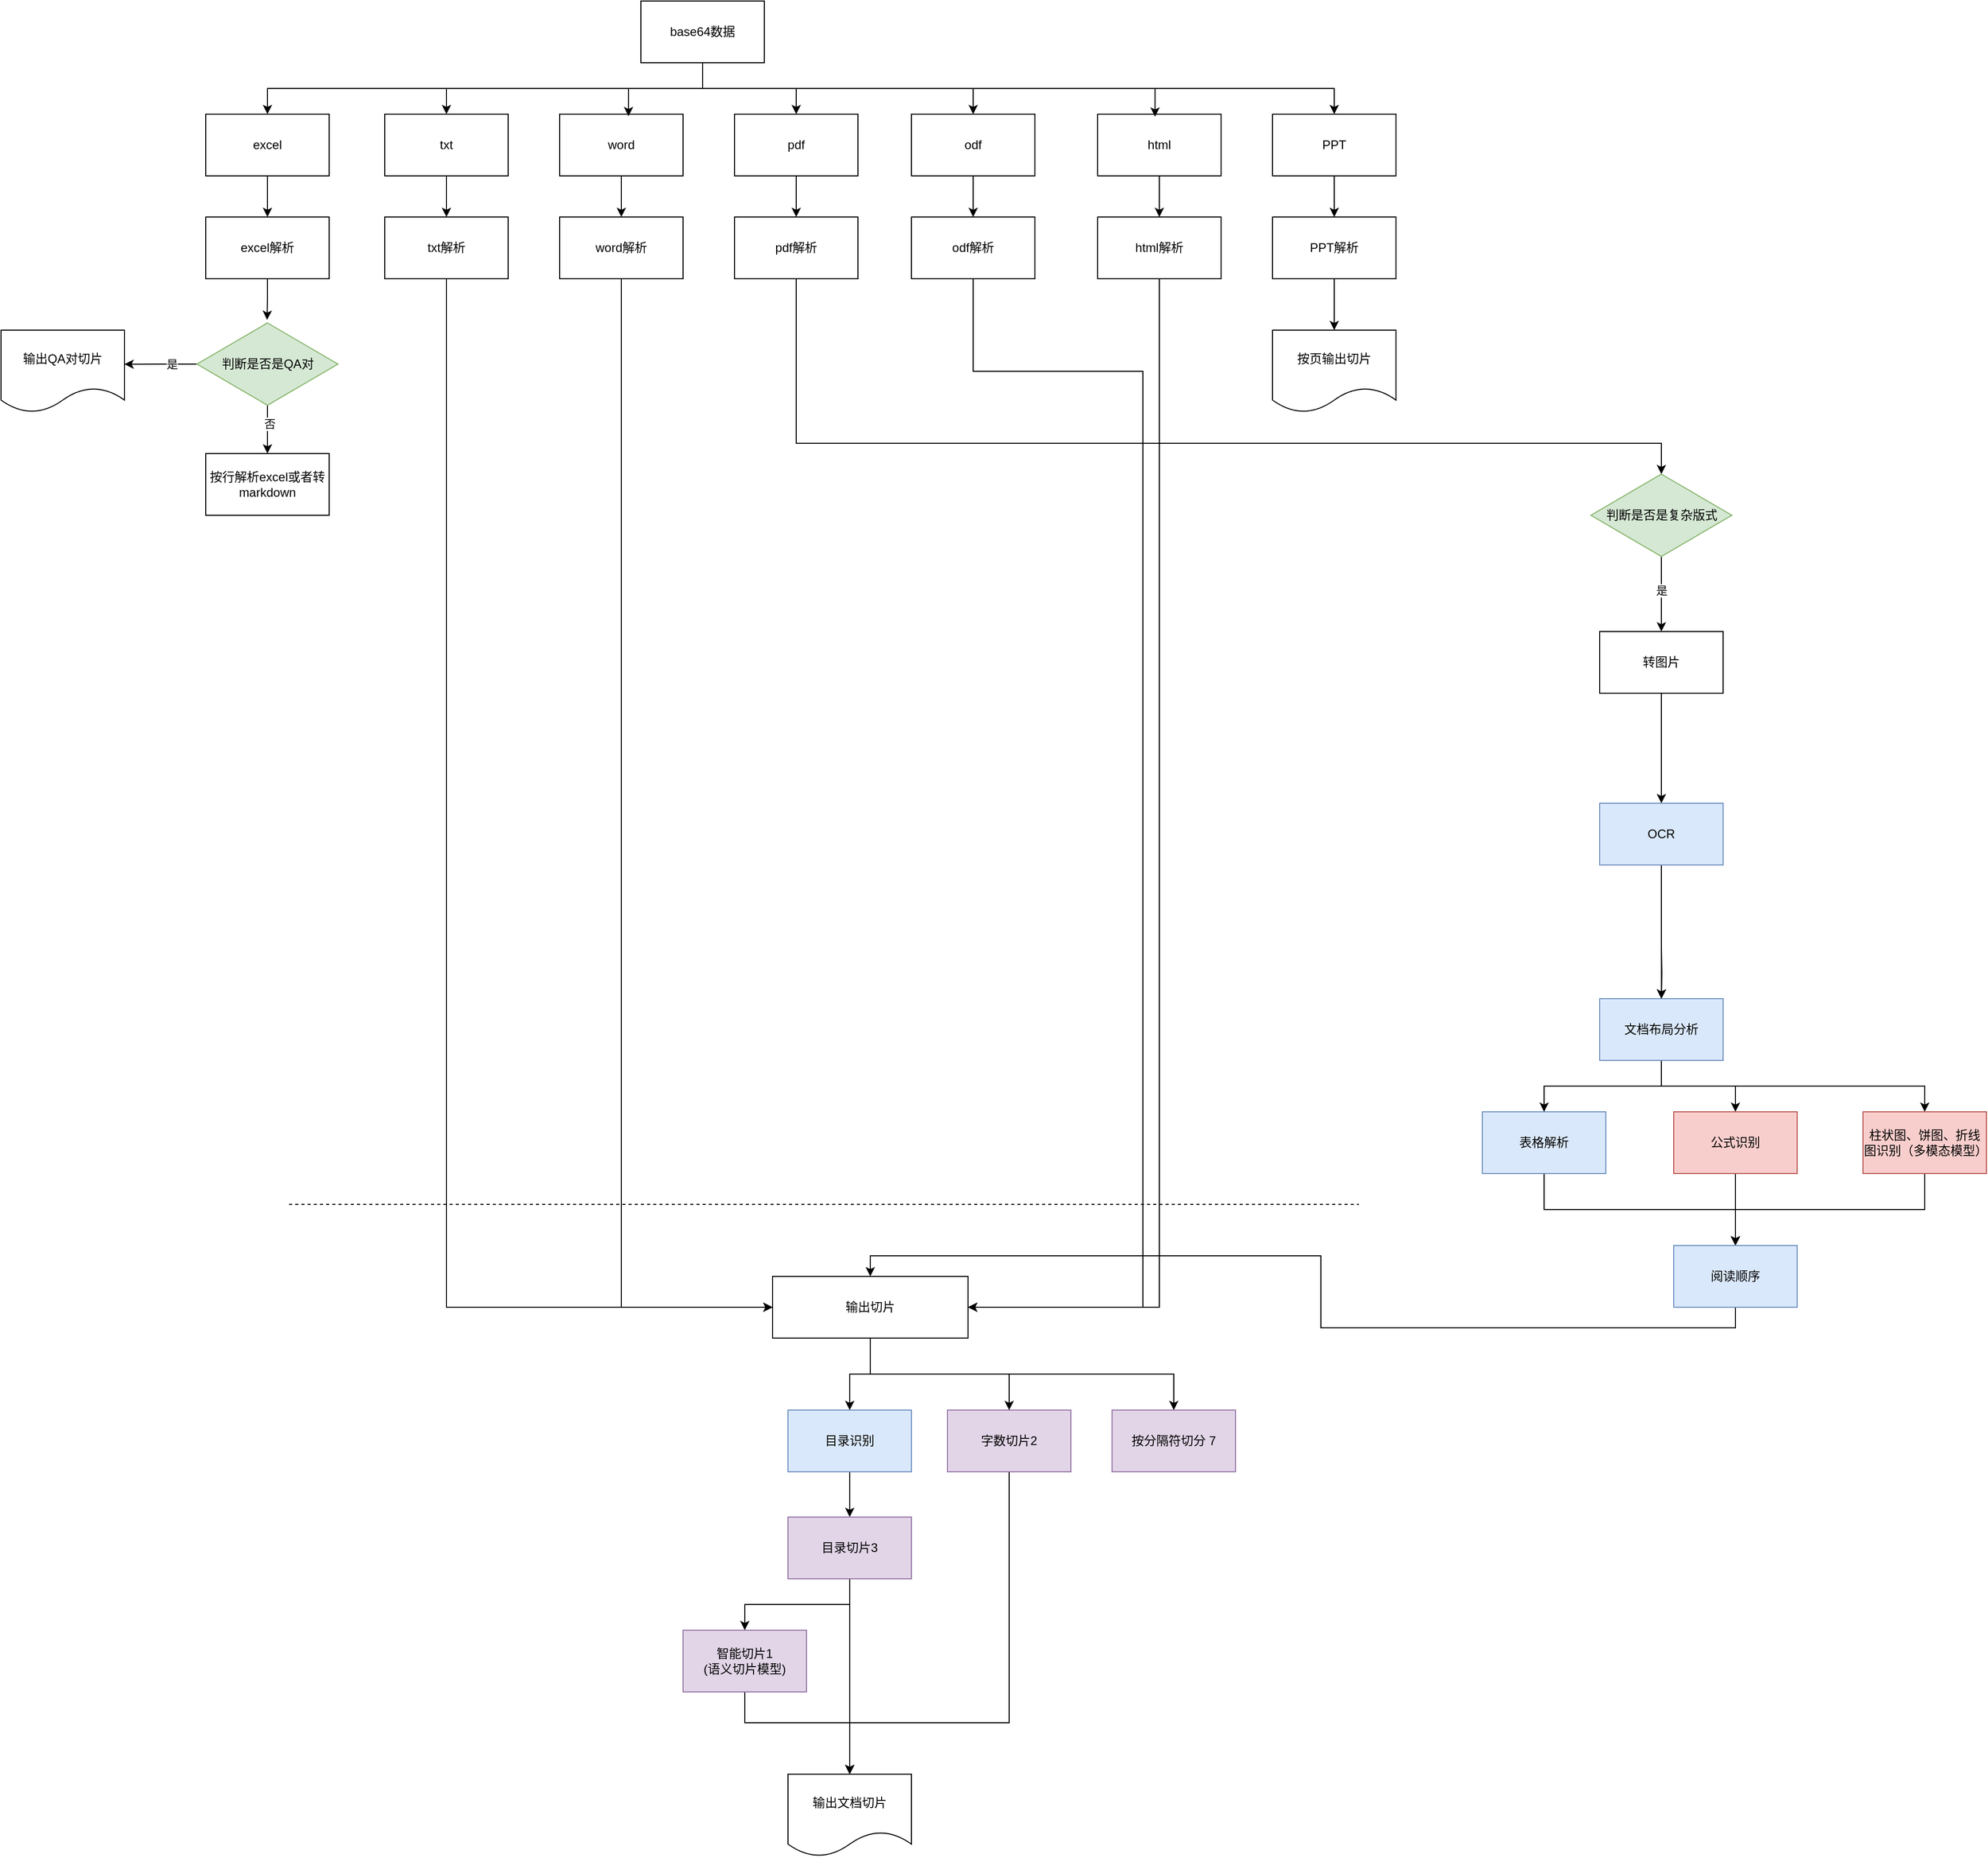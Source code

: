<mxfile version="24.7.15">
  <diagram name="Page-1" id="-htA71h1Tr96a3cRQhLy">
    <mxGraphModel dx="2533" dy="1399" grid="1" gridSize="10" guides="1" tooltips="1" connect="1" arrows="1" fold="1" page="1" pageScale="1" pageWidth="1600" pageHeight="2200" math="0" shadow="0">
      <root>
        <mxCell id="0" />
        <mxCell id="1" parent="0" />
        <mxCell id="Ge70wmvIFARKNY7NQ5G--8" style="edgeStyle=orthogonalEdgeStyle;rounded=0;orthogonalLoop=1;jettySize=auto;html=1;exitX=0.5;exitY=1;exitDx=0;exitDy=0;entryX=0.5;entryY=0;entryDx=0;entryDy=0;" parent="1" source="Ge70wmvIFARKNY7NQ5G--2" target="Ge70wmvIFARKNY7NQ5G--6" edge="1">
          <mxGeometry relative="1" as="geometry" />
        </mxCell>
        <mxCell id="Ge70wmvIFARKNY7NQ5G--10" style="edgeStyle=orthogonalEdgeStyle;rounded=0;orthogonalLoop=1;jettySize=auto;html=1;exitX=0.5;exitY=1;exitDx=0;exitDy=0;entryX=0.5;entryY=0;entryDx=0;entryDy=0;" parent="1" source="Ge70wmvIFARKNY7NQ5G--2" target="Ge70wmvIFARKNY7NQ5G--4" edge="1">
          <mxGeometry relative="1" as="geometry" />
        </mxCell>
        <mxCell id="Ge70wmvIFARKNY7NQ5G--16" style="edgeStyle=orthogonalEdgeStyle;rounded=0;orthogonalLoop=1;jettySize=auto;html=1;exitX=0.5;exitY=1;exitDx=0;exitDy=0;entryX=0.5;entryY=0;entryDx=0;entryDy=0;" parent="1" source="Ge70wmvIFARKNY7NQ5G--2" target="Ge70wmvIFARKNY7NQ5G--15" edge="1">
          <mxGeometry relative="1" as="geometry" />
        </mxCell>
        <mxCell id="Ge70wmvIFARKNY7NQ5G--50" style="edgeStyle=orthogonalEdgeStyle;rounded=0;orthogonalLoop=1;jettySize=auto;html=1;exitX=0.5;exitY=1;exitDx=0;exitDy=0;" parent="1" source="Ge70wmvIFARKNY7NQ5G--2" target="Ge70wmvIFARKNY7NQ5G--49" edge="1">
          <mxGeometry relative="1" as="geometry" />
        </mxCell>
        <mxCell id="sv4jQ8neMDPuU1nfps9p-3" style="edgeStyle=orthogonalEdgeStyle;rounded=0;orthogonalLoop=1;jettySize=auto;html=1;exitX=0.5;exitY=1;exitDx=0;exitDy=0;entryX=0.5;entryY=0;entryDx=0;entryDy=0;" parent="1" source="Ge70wmvIFARKNY7NQ5G--2" target="sv4jQ8neMDPuU1nfps9p-2" edge="1">
          <mxGeometry relative="1" as="geometry" />
        </mxCell>
        <mxCell id="Ge70wmvIFARKNY7NQ5G--2" value="base64数据" style="rounded=0;whiteSpace=wrap;html=1;" parent="1" vertex="1">
          <mxGeometry x="782" y="150" width="120" height="60" as="geometry" />
        </mxCell>
        <mxCell id="Ge70wmvIFARKNY7NQ5G--77" style="edgeStyle=orthogonalEdgeStyle;rounded=0;orthogonalLoop=1;jettySize=auto;html=1;exitX=0.5;exitY=1;exitDx=0;exitDy=0;entryX=0.5;entryY=0;entryDx=0;entryDy=0;" parent="1" source="Ge70wmvIFARKNY7NQ5G--4" target="Ge70wmvIFARKNY7NQ5G--76" edge="1">
          <mxGeometry relative="1" as="geometry" />
        </mxCell>
        <mxCell id="Ge70wmvIFARKNY7NQ5G--4" value="txt" style="rounded=0;whiteSpace=wrap;html=1;" parent="1" vertex="1">
          <mxGeometry x="533" y="260" width="120" height="60" as="geometry" />
        </mxCell>
        <mxCell id="Ge70wmvIFARKNY7NQ5G--75" style="edgeStyle=orthogonalEdgeStyle;rounded=0;orthogonalLoop=1;jettySize=auto;html=1;exitX=0.5;exitY=1;exitDx=0;exitDy=0;entryX=0.5;entryY=0;entryDx=0;entryDy=0;" parent="1" source="Ge70wmvIFARKNY7NQ5G--5" target="Ge70wmvIFARKNY7NQ5G--74" edge="1">
          <mxGeometry relative="1" as="geometry" />
        </mxCell>
        <mxCell id="Ge70wmvIFARKNY7NQ5G--5" value="word" style="rounded=0;whiteSpace=wrap;html=1;" parent="1" vertex="1">
          <mxGeometry x="703" y="260" width="120" height="60" as="geometry" />
        </mxCell>
        <mxCell id="ap57k_aDqnlWDVh_8-9U-10" style="edgeStyle=orthogonalEdgeStyle;rounded=0;orthogonalLoop=1;jettySize=auto;html=1;exitX=0.5;exitY=1;exitDx=0;exitDy=0;entryX=0.5;entryY=0;entryDx=0;entryDy=0;" parent="1" source="Ge70wmvIFARKNY7NQ5G--6" target="ap57k_aDqnlWDVh_8-9U-9" edge="1">
          <mxGeometry relative="1" as="geometry" />
        </mxCell>
        <mxCell id="Ge70wmvIFARKNY7NQ5G--6" value="pdf" style="rounded=0;whiteSpace=wrap;html=1;" parent="1" vertex="1">
          <mxGeometry x="873" y="260" width="120" height="60" as="geometry" />
        </mxCell>
        <mxCell id="Ge70wmvIFARKNY7NQ5G--72" style="edgeStyle=orthogonalEdgeStyle;rounded=0;orthogonalLoop=1;jettySize=auto;html=1;exitX=0.5;exitY=1;exitDx=0;exitDy=0;" parent="1" source="Ge70wmvIFARKNY7NQ5G--7" target="Ge70wmvIFARKNY7NQ5G--59" edge="1">
          <mxGeometry relative="1" as="geometry" />
        </mxCell>
        <mxCell id="Ge70wmvIFARKNY7NQ5G--7" value="html" style="rounded=0;whiteSpace=wrap;html=1;" parent="1" vertex="1">
          <mxGeometry x="1226" y="260" width="120" height="60" as="geometry" />
        </mxCell>
        <mxCell id="Ge70wmvIFARKNY7NQ5G--9" style="edgeStyle=orthogonalEdgeStyle;rounded=0;orthogonalLoop=1;jettySize=auto;html=1;exitX=0.5;exitY=1;exitDx=0;exitDy=0;entryX=0.558;entryY=0.033;entryDx=0;entryDy=0;entryPerimeter=0;" parent="1" source="Ge70wmvIFARKNY7NQ5G--2" target="Ge70wmvIFARKNY7NQ5G--5" edge="1">
          <mxGeometry relative="1" as="geometry" />
        </mxCell>
        <mxCell id="Ge70wmvIFARKNY7NQ5G--14" style="edgeStyle=orthogonalEdgeStyle;rounded=0;orthogonalLoop=1;jettySize=auto;html=1;exitX=0.5;exitY=1;exitDx=0;exitDy=0;entryX=0.465;entryY=0.041;entryDx=0;entryDy=0;entryPerimeter=0;" parent="1" source="Ge70wmvIFARKNY7NQ5G--2" target="Ge70wmvIFARKNY7NQ5G--7" edge="1">
          <mxGeometry relative="1" as="geometry" />
        </mxCell>
        <mxCell id="Ge70wmvIFARKNY7NQ5G--73" style="edgeStyle=orthogonalEdgeStyle;rounded=0;orthogonalLoop=1;jettySize=auto;html=1;exitX=0.5;exitY=1;exitDx=0;exitDy=0;entryX=0.5;entryY=0;entryDx=0;entryDy=0;" parent="1" source="Ge70wmvIFARKNY7NQ5G--15" target="Ge70wmvIFARKNY7NQ5G--60" edge="1">
          <mxGeometry relative="1" as="geometry" />
        </mxCell>
        <mxCell id="Ge70wmvIFARKNY7NQ5G--15" value="PPT" style="rounded=0;whiteSpace=wrap;html=1;" parent="1" vertex="1">
          <mxGeometry x="1396" y="260" width="120" height="60" as="geometry" />
        </mxCell>
        <mxCell id="Ge70wmvIFARKNY7NQ5G--81" style="edgeStyle=orthogonalEdgeStyle;rounded=0;orthogonalLoop=1;jettySize=auto;html=1;exitX=0.5;exitY=1;exitDx=0;exitDy=0;entryX=0.5;entryY=0;entryDx=0;entryDy=0;" parent="1" source="Ge70wmvIFARKNY7NQ5G--22" target="Ge70wmvIFARKNY7NQ5G--78" edge="1">
          <mxGeometry relative="1" as="geometry" />
        </mxCell>
        <mxCell id="Ge70wmvIFARKNY7NQ5G--22" value="表格解析" style="rounded=0;whiteSpace=wrap;html=1;fillColor=#dae8fc;strokeColor=#6c8ebf;" parent="1" vertex="1">
          <mxGeometry x="1600" y="1230" width="120" height="60" as="geometry" />
        </mxCell>
        <mxCell id="MSTHDVz44_8mBMMplQob-1" style="edgeStyle=orthogonalEdgeStyle;rounded=0;orthogonalLoop=1;jettySize=auto;html=1;exitX=0.5;exitY=1;exitDx=0;exitDy=0;entryX=0.5;entryY=0;entryDx=0;entryDy=0;" edge="1" parent="1" source="Ge70wmvIFARKNY7NQ5G--24" target="Ge70wmvIFARKNY7NQ5G--39">
          <mxGeometry relative="1" as="geometry" />
        </mxCell>
        <mxCell id="Ge70wmvIFARKNY7NQ5G--24" value="转图片" style="rounded=0;whiteSpace=wrap;html=1;" parent="1" vertex="1">
          <mxGeometry x="1714" y="763" width="120" height="60" as="geometry" />
        </mxCell>
        <mxCell id="Ge70wmvIFARKNY7NQ5G--47" style="edgeStyle=orthogonalEdgeStyle;rounded=0;orthogonalLoop=1;jettySize=auto;html=1;exitX=0.5;exitY=1;exitDx=0;exitDy=0;entryX=0.5;entryY=0;entryDx=0;entryDy=0;" parent="1" source="Ge70wmvIFARKNY7NQ5G--39" target="Ge70wmvIFARKNY7NQ5G--45" edge="1">
          <mxGeometry relative="1" as="geometry" />
        </mxCell>
        <mxCell id="Ge70wmvIFARKNY7NQ5G--39" value="OCR" style="rounded=0;whiteSpace=wrap;html=1;fillColor=#dae8fc;strokeColor=#6c8ebf;" parent="1" vertex="1">
          <mxGeometry x="1714" y="930" width="120" height="60" as="geometry" />
        </mxCell>
        <mxCell id="Ge70wmvIFARKNY7NQ5G--46" style="edgeStyle=orthogonalEdgeStyle;rounded=0;orthogonalLoop=1;jettySize=auto;html=1;exitX=0.5;exitY=1;exitDx=0;exitDy=0;" parent="1" target="Ge70wmvIFARKNY7NQ5G--45" edge="1">
          <mxGeometry relative="1" as="geometry">
            <mxPoint x="1774" y="1070" as="sourcePoint" />
          </mxGeometry>
        </mxCell>
        <mxCell id="Ge70wmvIFARKNY7NQ5G--48" style="edgeStyle=orthogonalEdgeStyle;rounded=0;orthogonalLoop=1;jettySize=auto;html=1;exitX=0.5;exitY=1;exitDx=0;exitDy=0;entryX=0.5;entryY=0;entryDx=0;entryDy=0;" parent="1" source="Ge70wmvIFARKNY7NQ5G--45" target="Ge70wmvIFARKNY7NQ5G--22" edge="1">
          <mxGeometry relative="1" as="geometry" />
        </mxCell>
        <mxCell id="Ge70wmvIFARKNY7NQ5G--52" style="edgeStyle=orthogonalEdgeStyle;rounded=0;orthogonalLoop=1;jettySize=auto;html=1;exitX=0.5;exitY=1;exitDx=0;exitDy=0;entryX=0.5;entryY=0;entryDx=0;entryDy=0;" parent="1" source="Ge70wmvIFARKNY7NQ5G--45" target="Ge70wmvIFARKNY7NQ5G--51" edge="1">
          <mxGeometry relative="1" as="geometry" />
        </mxCell>
        <mxCell id="Ge70wmvIFARKNY7NQ5G--54" style="edgeStyle=orthogonalEdgeStyle;rounded=0;orthogonalLoop=1;jettySize=auto;html=1;exitX=0.5;exitY=1;exitDx=0;exitDy=0;entryX=0.5;entryY=0;entryDx=0;entryDy=0;" parent="1" source="Ge70wmvIFARKNY7NQ5G--45" target="Ge70wmvIFARKNY7NQ5G--53" edge="1">
          <mxGeometry relative="1" as="geometry" />
        </mxCell>
        <mxCell id="Ge70wmvIFARKNY7NQ5G--45" value="文档布局分析" style="rounded=0;whiteSpace=wrap;html=1;fillColor=#dae8fc;strokeColor=#6c8ebf;" parent="1" vertex="1">
          <mxGeometry x="1714" y="1120" width="120" height="60" as="geometry" />
        </mxCell>
        <mxCell id="Ge70wmvIFARKNY7NQ5G--65" style="edgeStyle=orthogonalEdgeStyle;rounded=0;orthogonalLoop=1;jettySize=auto;html=1;exitX=0.5;exitY=1;exitDx=0;exitDy=0;entryX=0.5;entryY=0;entryDx=0;entryDy=0;" parent="1" source="Ge70wmvIFARKNY7NQ5G--49" target="Ge70wmvIFARKNY7NQ5G--63" edge="1">
          <mxGeometry relative="1" as="geometry" />
        </mxCell>
        <mxCell id="Ge70wmvIFARKNY7NQ5G--49" value="excel" style="rounded=0;whiteSpace=wrap;html=1;" parent="1" vertex="1">
          <mxGeometry x="359" y="260" width="120" height="60" as="geometry" />
        </mxCell>
        <mxCell id="Ge70wmvIFARKNY7NQ5G--80" style="edgeStyle=orthogonalEdgeStyle;rounded=0;orthogonalLoop=1;jettySize=auto;html=1;exitX=0.5;exitY=1;exitDx=0;exitDy=0;entryX=0.5;entryY=0;entryDx=0;entryDy=0;" parent="1" source="Ge70wmvIFARKNY7NQ5G--51" target="Ge70wmvIFARKNY7NQ5G--78" edge="1">
          <mxGeometry relative="1" as="geometry" />
        </mxCell>
        <mxCell id="Ge70wmvIFARKNY7NQ5G--51" value="公式识别" style="rounded=0;whiteSpace=wrap;html=1;fillColor=#f8cecc;strokeColor=#b85450;" parent="1" vertex="1">
          <mxGeometry x="1786" y="1230" width="120" height="60" as="geometry" />
        </mxCell>
        <mxCell id="Ge70wmvIFARKNY7NQ5G--82" style="edgeStyle=orthogonalEdgeStyle;rounded=0;orthogonalLoop=1;jettySize=auto;html=1;exitX=0.5;exitY=1;exitDx=0;exitDy=0;entryX=0.5;entryY=0;entryDx=0;entryDy=0;" parent="1" source="Ge70wmvIFARKNY7NQ5G--53" target="Ge70wmvIFARKNY7NQ5G--78" edge="1">
          <mxGeometry relative="1" as="geometry" />
        </mxCell>
        <mxCell id="Ge70wmvIFARKNY7NQ5G--53" value="柱状图、饼图、折线图识别（多模态模型）" style="rounded=0;whiteSpace=wrap;html=1;fillColor=#f8cecc;strokeColor=#b85450;" parent="1" vertex="1">
          <mxGeometry x="1970" y="1230" width="120" height="60" as="geometry" />
        </mxCell>
        <mxCell id="Ge70wmvIFARKNY7NQ5G--62" style="edgeStyle=orthogonalEdgeStyle;rounded=0;orthogonalLoop=1;jettySize=auto;html=1;exitX=0;exitY=0.5;exitDx=0;exitDy=0;" parent="1" source="Ge70wmvIFARKNY7NQ5G--57" edge="1">
          <mxGeometry relative="1" as="geometry">
            <mxPoint x="280" y="503.105" as="targetPoint" />
          </mxGeometry>
        </mxCell>
        <mxCell id="Ge70wmvIFARKNY7NQ5G--66" value="是" style="edgeLabel;html=1;align=center;verticalAlign=middle;resizable=0;points=[];" parent="Ge70wmvIFARKNY7NQ5G--62" vertex="1" connectable="0">
          <mxGeometry x="-0.31" relative="1" as="geometry">
            <mxPoint as="offset" />
          </mxGeometry>
        </mxCell>
        <mxCell id="ap57k_aDqnlWDVh_8-9U-3" style="edgeStyle=orthogonalEdgeStyle;rounded=0;orthogonalLoop=1;jettySize=auto;html=1;exitX=0.5;exitY=1;exitDx=0;exitDy=0;entryX=0.5;entryY=0;entryDx=0;entryDy=0;" parent="1" source="Ge70wmvIFARKNY7NQ5G--57" target="ap57k_aDqnlWDVh_8-9U-2" edge="1">
          <mxGeometry relative="1" as="geometry" />
        </mxCell>
        <mxCell id="ap57k_aDqnlWDVh_8-9U-4" value="否" style="edgeLabel;html=1;align=center;verticalAlign=middle;resizable=0;points=[];" parent="ap57k_aDqnlWDVh_8-9U-3" vertex="1" connectable="0">
          <mxGeometry x="-0.251" y="2" relative="1" as="geometry">
            <mxPoint as="offset" />
          </mxGeometry>
        </mxCell>
        <mxCell id="Ge70wmvIFARKNY7NQ5G--57" value="判断是否是QA对" style="rhombus;whiteSpace=wrap;html=1;fillColor=#d5e8d4;strokeColor=#82b366;" parent="1" vertex="1">
          <mxGeometry x="350.5" y="463" width="137" height="80" as="geometry" />
        </mxCell>
        <mxCell id="vYcKDnQuyrOqiumXNDQ5-4" style="edgeStyle=orthogonalEdgeStyle;rounded=0;orthogonalLoop=1;jettySize=auto;html=1;exitX=0.5;exitY=1;exitDx=0;exitDy=0;entryX=1;entryY=0.5;entryDx=0;entryDy=0;" parent="1" source="Ge70wmvIFARKNY7NQ5G--59" target="vYcKDnQuyrOqiumXNDQ5-1" edge="1">
          <mxGeometry relative="1" as="geometry">
            <Array as="points">
              <mxPoint x="1286" y="1420" />
            </Array>
          </mxGeometry>
        </mxCell>
        <mxCell id="Ge70wmvIFARKNY7NQ5G--59" value="html解析" style="rounded=0;whiteSpace=wrap;html=1;" parent="1" vertex="1">
          <mxGeometry x="1226" y="360" width="120" height="60" as="geometry" />
        </mxCell>
        <mxCell id="vYcKDnQuyrOqiumXNDQ5-18" style="edgeStyle=orthogonalEdgeStyle;rounded=0;orthogonalLoop=1;jettySize=auto;html=1;exitX=0.5;exitY=1;exitDx=0;exitDy=0;entryX=0.5;entryY=0;entryDx=0;entryDy=0;" parent="1" source="Ge70wmvIFARKNY7NQ5G--60" target="vYcKDnQuyrOqiumXNDQ5-17" edge="1">
          <mxGeometry relative="1" as="geometry" />
        </mxCell>
        <mxCell id="Ge70wmvIFARKNY7NQ5G--60" value="PPT解析" style="rounded=0;whiteSpace=wrap;html=1;" parent="1" vertex="1">
          <mxGeometry x="1396" y="360" width="120" height="60" as="geometry" />
        </mxCell>
        <mxCell id="Ge70wmvIFARKNY7NQ5G--64" style="edgeStyle=orthogonalEdgeStyle;rounded=0;orthogonalLoop=1;jettySize=auto;html=1;exitX=0.5;exitY=1;exitDx=0;exitDy=0;" parent="1" source="Ge70wmvIFARKNY7NQ5G--63" edge="1">
          <mxGeometry relative="1" as="geometry">
            <mxPoint x="418.632" y="460" as="targetPoint" />
          </mxGeometry>
        </mxCell>
        <mxCell id="Ge70wmvIFARKNY7NQ5G--63" value="excel解析" style="rounded=0;whiteSpace=wrap;html=1;" parent="1" vertex="1">
          <mxGeometry x="359" y="360" width="120" height="60" as="geometry" />
        </mxCell>
        <mxCell id="Ge70wmvIFARKNY7NQ5G--67" value="输出QA对切片" style="shape=document;whiteSpace=wrap;html=1;boundedLbl=1;" parent="1" vertex="1">
          <mxGeometry x="160" y="470" width="120" height="80" as="geometry" />
        </mxCell>
        <mxCell id="vYcKDnQuyrOqiumXNDQ5-19" style="edgeStyle=orthogonalEdgeStyle;rounded=0;orthogonalLoop=1;jettySize=auto;html=1;exitX=0.5;exitY=1;exitDx=0;exitDy=0;entryX=0;entryY=0.5;entryDx=0;entryDy=0;" parent="1" source="Ge70wmvIFARKNY7NQ5G--74" target="vYcKDnQuyrOqiumXNDQ5-1" edge="1">
          <mxGeometry relative="1" as="geometry">
            <Array as="points">
              <mxPoint x="763" y="1420" />
            </Array>
          </mxGeometry>
        </mxCell>
        <mxCell id="Ge70wmvIFARKNY7NQ5G--74" value="word解析" style="rounded=0;whiteSpace=wrap;html=1;" parent="1" vertex="1">
          <mxGeometry x="703" y="360" width="120" height="60" as="geometry" />
        </mxCell>
        <mxCell id="vYcKDnQuyrOqiumXNDQ5-3" style="edgeStyle=orthogonalEdgeStyle;rounded=0;orthogonalLoop=1;jettySize=auto;html=1;exitX=0.5;exitY=1;exitDx=0;exitDy=0;entryX=0;entryY=0.5;entryDx=0;entryDy=0;" parent="1" source="Ge70wmvIFARKNY7NQ5G--76" target="vYcKDnQuyrOqiumXNDQ5-1" edge="1">
          <mxGeometry relative="1" as="geometry" />
        </mxCell>
        <mxCell id="Ge70wmvIFARKNY7NQ5G--76" value="txt解析" style="rounded=0;whiteSpace=wrap;html=1;" parent="1" vertex="1">
          <mxGeometry x="533" y="360" width="120" height="60" as="geometry" />
        </mxCell>
        <mxCell id="vYcKDnQuyrOqiumXNDQ5-15" style="edgeStyle=orthogonalEdgeStyle;rounded=0;orthogonalLoop=1;jettySize=auto;html=1;exitX=0.5;exitY=1;exitDx=0;exitDy=0;entryX=0.5;entryY=0;entryDx=0;entryDy=0;" parent="1" source="Ge70wmvIFARKNY7NQ5G--78" target="vYcKDnQuyrOqiumXNDQ5-1" edge="1">
          <mxGeometry relative="1" as="geometry" />
        </mxCell>
        <mxCell id="Ge70wmvIFARKNY7NQ5G--78" value="阅读顺序" style="rounded=0;whiteSpace=wrap;html=1;fillColor=#dae8fc;strokeColor=#6c8ebf;" parent="1" vertex="1">
          <mxGeometry x="1786" y="1360" width="120" height="60" as="geometry" />
        </mxCell>
        <mxCell id="Ed-SQ-rJw5sSF_kBK3eb-5" style="edgeStyle=orthogonalEdgeStyle;rounded=0;orthogonalLoop=1;jettySize=auto;html=1;exitX=0.5;exitY=1;exitDx=0;exitDy=0;entryX=0.5;entryY=0;entryDx=0;entryDy=0;" parent="1" source="bkaWk2kcNXf5rJIzgJEL-1" target="Ed-SQ-rJw5sSF_kBK3eb-3" edge="1">
          <mxGeometry relative="1" as="geometry" />
        </mxCell>
        <mxCell id="bkaWk2kcNXf5rJIzgJEL-1" value="目录识别" style="rounded=0;whiteSpace=wrap;html=1;fillColor=#dae8fc;strokeColor=#6c8ebf;" parent="1" vertex="1">
          <mxGeometry x="925" y="1520" width="120" height="60" as="geometry" />
        </mxCell>
        <mxCell id="vYcKDnQuyrOqiumXNDQ5-13" style="edgeStyle=orthogonalEdgeStyle;rounded=0;orthogonalLoop=1;jettySize=auto;html=1;exitX=0.5;exitY=1;exitDx=0;exitDy=0;entryX=0.5;entryY=0;entryDx=0;entryDy=0;" parent="1" source="Ed-SQ-rJw5sSF_kBK3eb-1" target="oZNvyWcUuNIZvkObHdWT-1" edge="1">
          <mxGeometry relative="1" as="geometry">
            <Array as="points">
              <mxPoint x="883" y="1824" />
              <mxPoint x="985" y="1824" />
            </Array>
          </mxGeometry>
        </mxCell>
        <mxCell id="Ed-SQ-rJw5sSF_kBK3eb-1" value="智能切片1&lt;div&gt;(语义切片模型)&lt;/div&gt;" style="rounded=0;whiteSpace=wrap;html=1;fillColor=#e1d5e7;strokeColor=#9673a6;" parent="1" vertex="1">
          <mxGeometry x="823" y="1734" width="120" height="60" as="geometry" />
        </mxCell>
        <mxCell id="vYcKDnQuyrOqiumXNDQ5-10" style="edgeStyle=orthogonalEdgeStyle;rounded=0;orthogonalLoop=1;jettySize=auto;html=1;exitX=0.5;exitY=1;exitDx=0;exitDy=0;entryX=0.5;entryY=0;entryDx=0;entryDy=0;" parent="1" source="Ed-SQ-rJw5sSF_kBK3eb-3" target="Ed-SQ-rJw5sSF_kBK3eb-1" edge="1">
          <mxGeometry relative="1" as="geometry" />
        </mxCell>
        <mxCell id="vYcKDnQuyrOqiumXNDQ5-12" style="edgeStyle=orthogonalEdgeStyle;rounded=0;orthogonalLoop=1;jettySize=auto;html=1;exitX=0.5;exitY=1;exitDx=0;exitDy=0;entryX=0.5;entryY=0;entryDx=0;entryDy=0;" parent="1" source="Ed-SQ-rJw5sSF_kBK3eb-3" target="oZNvyWcUuNIZvkObHdWT-1" edge="1">
          <mxGeometry relative="1" as="geometry" />
        </mxCell>
        <mxCell id="Ed-SQ-rJw5sSF_kBK3eb-3" value="目录切片3" style="rounded=0;whiteSpace=wrap;html=1;fillColor=#e1d5e7;strokeColor=#9673a6;" parent="1" vertex="1">
          <mxGeometry x="925" y="1624" width="120" height="60" as="geometry" />
        </mxCell>
        <mxCell id="oZNvyWcUuNIZvkObHdWT-7" style="edgeStyle=orthogonalEdgeStyle;rounded=0;orthogonalLoop=1;jettySize=auto;html=1;exitX=0.5;exitY=1;exitDx=0;exitDy=0;entryX=0.5;entryY=0;entryDx=0;entryDy=0;" parent="1" source="Ed-SQ-rJw5sSF_kBK3eb-4" target="oZNvyWcUuNIZvkObHdWT-1" edge="1">
          <mxGeometry relative="1" as="geometry">
            <Array as="points">
              <mxPoint x="1140" y="1824" />
              <mxPoint x="985" y="1824" />
            </Array>
          </mxGeometry>
        </mxCell>
        <mxCell id="Ed-SQ-rJw5sSF_kBK3eb-4" value="字数切片2" style="rounded=0;whiteSpace=wrap;html=1;fillColor=#e1d5e7;strokeColor=#9673a6;" parent="1" vertex="1">
          <mxGeometry x="1080" y="1520" width="120" height="60" as="geometry" />
        </mxCell>
        <mxCell id="oZNvyWcUuNIZvkObHdWT-1" value="输出文档切片" style="shape=document;whiteSpace=wrap;html=1;boundedLbl=1;" parent="1" vertex="1">
          <mxGeometry x="925" y="1874" width="120" height="80" as="geometry" />
        </mxCell>
        <mxCell id="ap57k_aDqnlWDVh_8-9U-2" value="按行解析excel或者转markdown" style="rounded=0;whiteSpace=wrap;html=1;" parent="1" vertex="1">
          <mxGeometry x="359" y="590" width="120" height="60" as="geometry" />
        </mxCell>
        <mxCell id="ap57k_aDqnlWDVh_8-9U-6" value="" style="endArrow=none;dashed=1;html=1;rounded=0;" parent="1" edge="1">
          <mxGeometry width="50" height="50" relative="1" as="geometry">
            <mxPoint x="440" y="1320" as="sourcePoint" />
            <mxPoint x="1480" y="1320" as="targetPoint" />
          </mxGeometry>
        </mxCell>
        <mxCell id="ap57k_aDqnlWDVh_8-9U-19" style="edgeStyle=orthogonalEdgeStyle;rounded=0;orthogonalLoop=1;jettySize=auto;html=1;exitX=0.5;exitY=1;exitDx=0;exitDy=0;entryX=0.5;entryY=0;entryDx=0;entryDy=0;" parent="1" source="ap57k_aDqnlWDVh_8-9U-9" target="ap57k_aDqnlWDVh_8-9U-11" edge="1">
          <mxGeometry relative="1" as="geometry">
            <Array as="points">
              <mxPoint x="933" y="580" />
              <mxPoint x="1774" y="580" />
            </Array>
          </mxGeometry>
        </mxCell>
        <mxCell id="ap57k_aDqnlWDVh_8-9U-9" value="pdf解析" style="rounded=0;whiteSpace=wrap;html=1;" parent="1" vertex="1">
          <mxGeometry x="873" y="360" width="120" height="60" as="geometry" />
        </mxCell>
        <mxCell id="ap57k_aDqnlWDVh_8-9U-18" style="edgeStyle=orthogonalEdgeStyle;rounded=0;orthogonalLoop=1;jettySize=auto;html=1;exitX=0.5;exitY=1;exitDx=0;exitDy=0;entryX=0.5;entryY=0;entryDx=0;entryDy=0;" parent="1" source="ap57k_aDqnlWDVh_8-9U-11" target="Ge70wmvIFARKNY7NQ5G--24" edge="1">
          <mxGeometry relative="1" as="geometry" />
        </mxCell>
        <mxCell id="ap57k_aDqnlWDVh_8-9U-21" value="是" style="edgeLabel;html=1;align=center;verticalAlign=middle;resizable=0;points=[];" parent="ap57k_aDqnlWDVh_8-9U-18" vertex="1" connectable="0">
          <mxGeometry x="-0.11" relative="1" as="geometry">
            <mxPoint as="offset" />
          </mxGeometry>
        </mxCell>
        <mxCell id="ap57k_aDqnlWDVh_8-9U-11" value="判断是否是复杂版式" style="rhombus;whiteSpace=wrap;html=1;fillColor=#d5e8d4;strokeColor=#82b366;" parent="1" vertex="1">
          <mxGeometry x="1705.5" y="610" width="137" height="80" as="geometry" />
        </mxCell>
        <mxCell id="vYcKDnQuyrOqiumXNDQ5-8" style="edgeStyle=orthogonalEdgeStyle;rounded=0;orthogonalLoop=1;jettySize=auto;html=1;exitX=0.5;exitY=1;exitDx=0;exitDy=0;entryX=0.5;entryY=0;entryDx=0;entryDy=0;" parent="1" source="vYcKDnQuyrOqiumXNDQ5-1" target="bkaWk2kcNXf5rJIzgJEL-1" edge="1">
          <mxGeometry relative="1" as="geometry" />
        </mxCell>
        <mxCell id="vYcKDnQuyrOqiumXNDQ5-9" style="edgeStyle=orthogonalEdgeStyle;rounded=0;orthogonalLoop=1;jettySize=auto;html=1;exitX=0.5;exitY=1;exitDx=0;exitDy=0;entryX=0.5;entryY=0;entryDx=0;entryDy=0;" parent="1" source="vYcKDnQuyrOqiumXNDQ5-1" target="Ed-SQ-rJw5sSF_kBK3eb-4" edge="1">
          <mxGeometry relative="1" as="geometry" />
        </mxCell>
        <mxCell id="3qthffvQLDSlE2BmSQZ0-2" style="edgeStyle=orthogonalEdgeStyle;rounded=0;orthogonalLoop=1;jettySize=auto;html=1;exitX=0.5;exitY=1;exitDx=0;exitDy=0;" parent="1" source="vYcKDnQuyrOqiumXNDQ5-1" target="3qthffvQLDSlE2BmSQZ0-1" edge="1">
          <mxGeometry relative="1" as="geometry" />
        </mxCell>
        <mxCell id="vYcKDnQuyrOqiumXNDQ5-1" value="输出切片" style="rounded=0;whiteSpace=wrap;html=1;" parent="1" vertex="1">
          <mxGeometry x="910" y="1390" width="190" height="60" as="geometry" />
        </mxCell>
        <mxCell id="vYcKDnQuyrOqiumXNDQ5-17" value="按页输出切片" style="shape=document;whiteSpace=wrap;html=1;boundedLbl=1;" parent="1" vertex="1">
          <mxGeometry x="1396" y="470" width="120" height="80" as="geometry" />
        </mxCell>
        <mxCell id="sv4jQ8neMDPuU1nfps9p-6" style="edgeStyle=orthogonalEdgeStyle;rounded=0;orthogonalLoop=1;jettySize=auto;html=1;exitX=0.5;exitY=1;exitDx=0;exitDy=0;entryX=0.5;entryY=0;entryDx=0;entryDy=0;" parent="1" source="sv4jQ8neMDPuU1nfps9p-2" target="sv4jQ8neMDPuU1nfps9p-5" edge="1">
          <mxGeometry relative="1" as="geometry" />
        </mxCell>
        <mxCell id="sv4jQ8neMDPuU1nfps9p-2" value="odf" style="rounded=0;whiteSpace=wrap;html=1;" parent="1" vertex="1">
          <mxGeometry x="1045" y="260" width="120" height="60" as="geometry" />
        </mxCell>
        <mxCell id="sv4jQ8neMDPuU1nfps9p-7" style="edgeStyle=orthogonalEdgeStyle;rounded=0;orthogonalLoop=1;jettySize=auto;html=1;exitX=0.5;exitY=1;exitDx=0;exitDy=0;entryX=1;entryY=0.5;entryDx=0;entryDy=0;" parent="1" source="sv4jQ8neMDPuU1nfps9p-5" target="vYcKDnQuyrOqiumXNDQ5-1" edge="1">
          <mxGeometry relative="1" as="geometry">
            <Array as="points">
              <mxPoint x="1105" y="510" />
              <mxPoint x="1270" y="510" />
              <mxPoint x="1270" y="1420" />
            </Array>
          </mxGeometry>
        </mxCell>
        <mxCell id="sv4jQ8neMDPuU1nfps9p-5" value="odf解析" style="rounded=0;whiteSpace=wrap;html=1;" parent="1" vertex="1">
          <mxGeometry x="1045" y="360" width="120" height="60" as="geometry" />
        </mxCell>
        <mxCell id="3qthffvQLDSlE2BmSQZ0-1" value="按分隔符切分 7" style="rounded=0;whiteSpace=wrap;html=1;fillColor=#e1d5e7;strokeColor=#9673a6;" parent="1" vertex="1">
          <mxGeometry x="1240" y="1520" width="120" height="60" as="geometry" />
        </mxCell>
      </root>
    </mxGraphModel>
  </diagram>
</mxfile>
